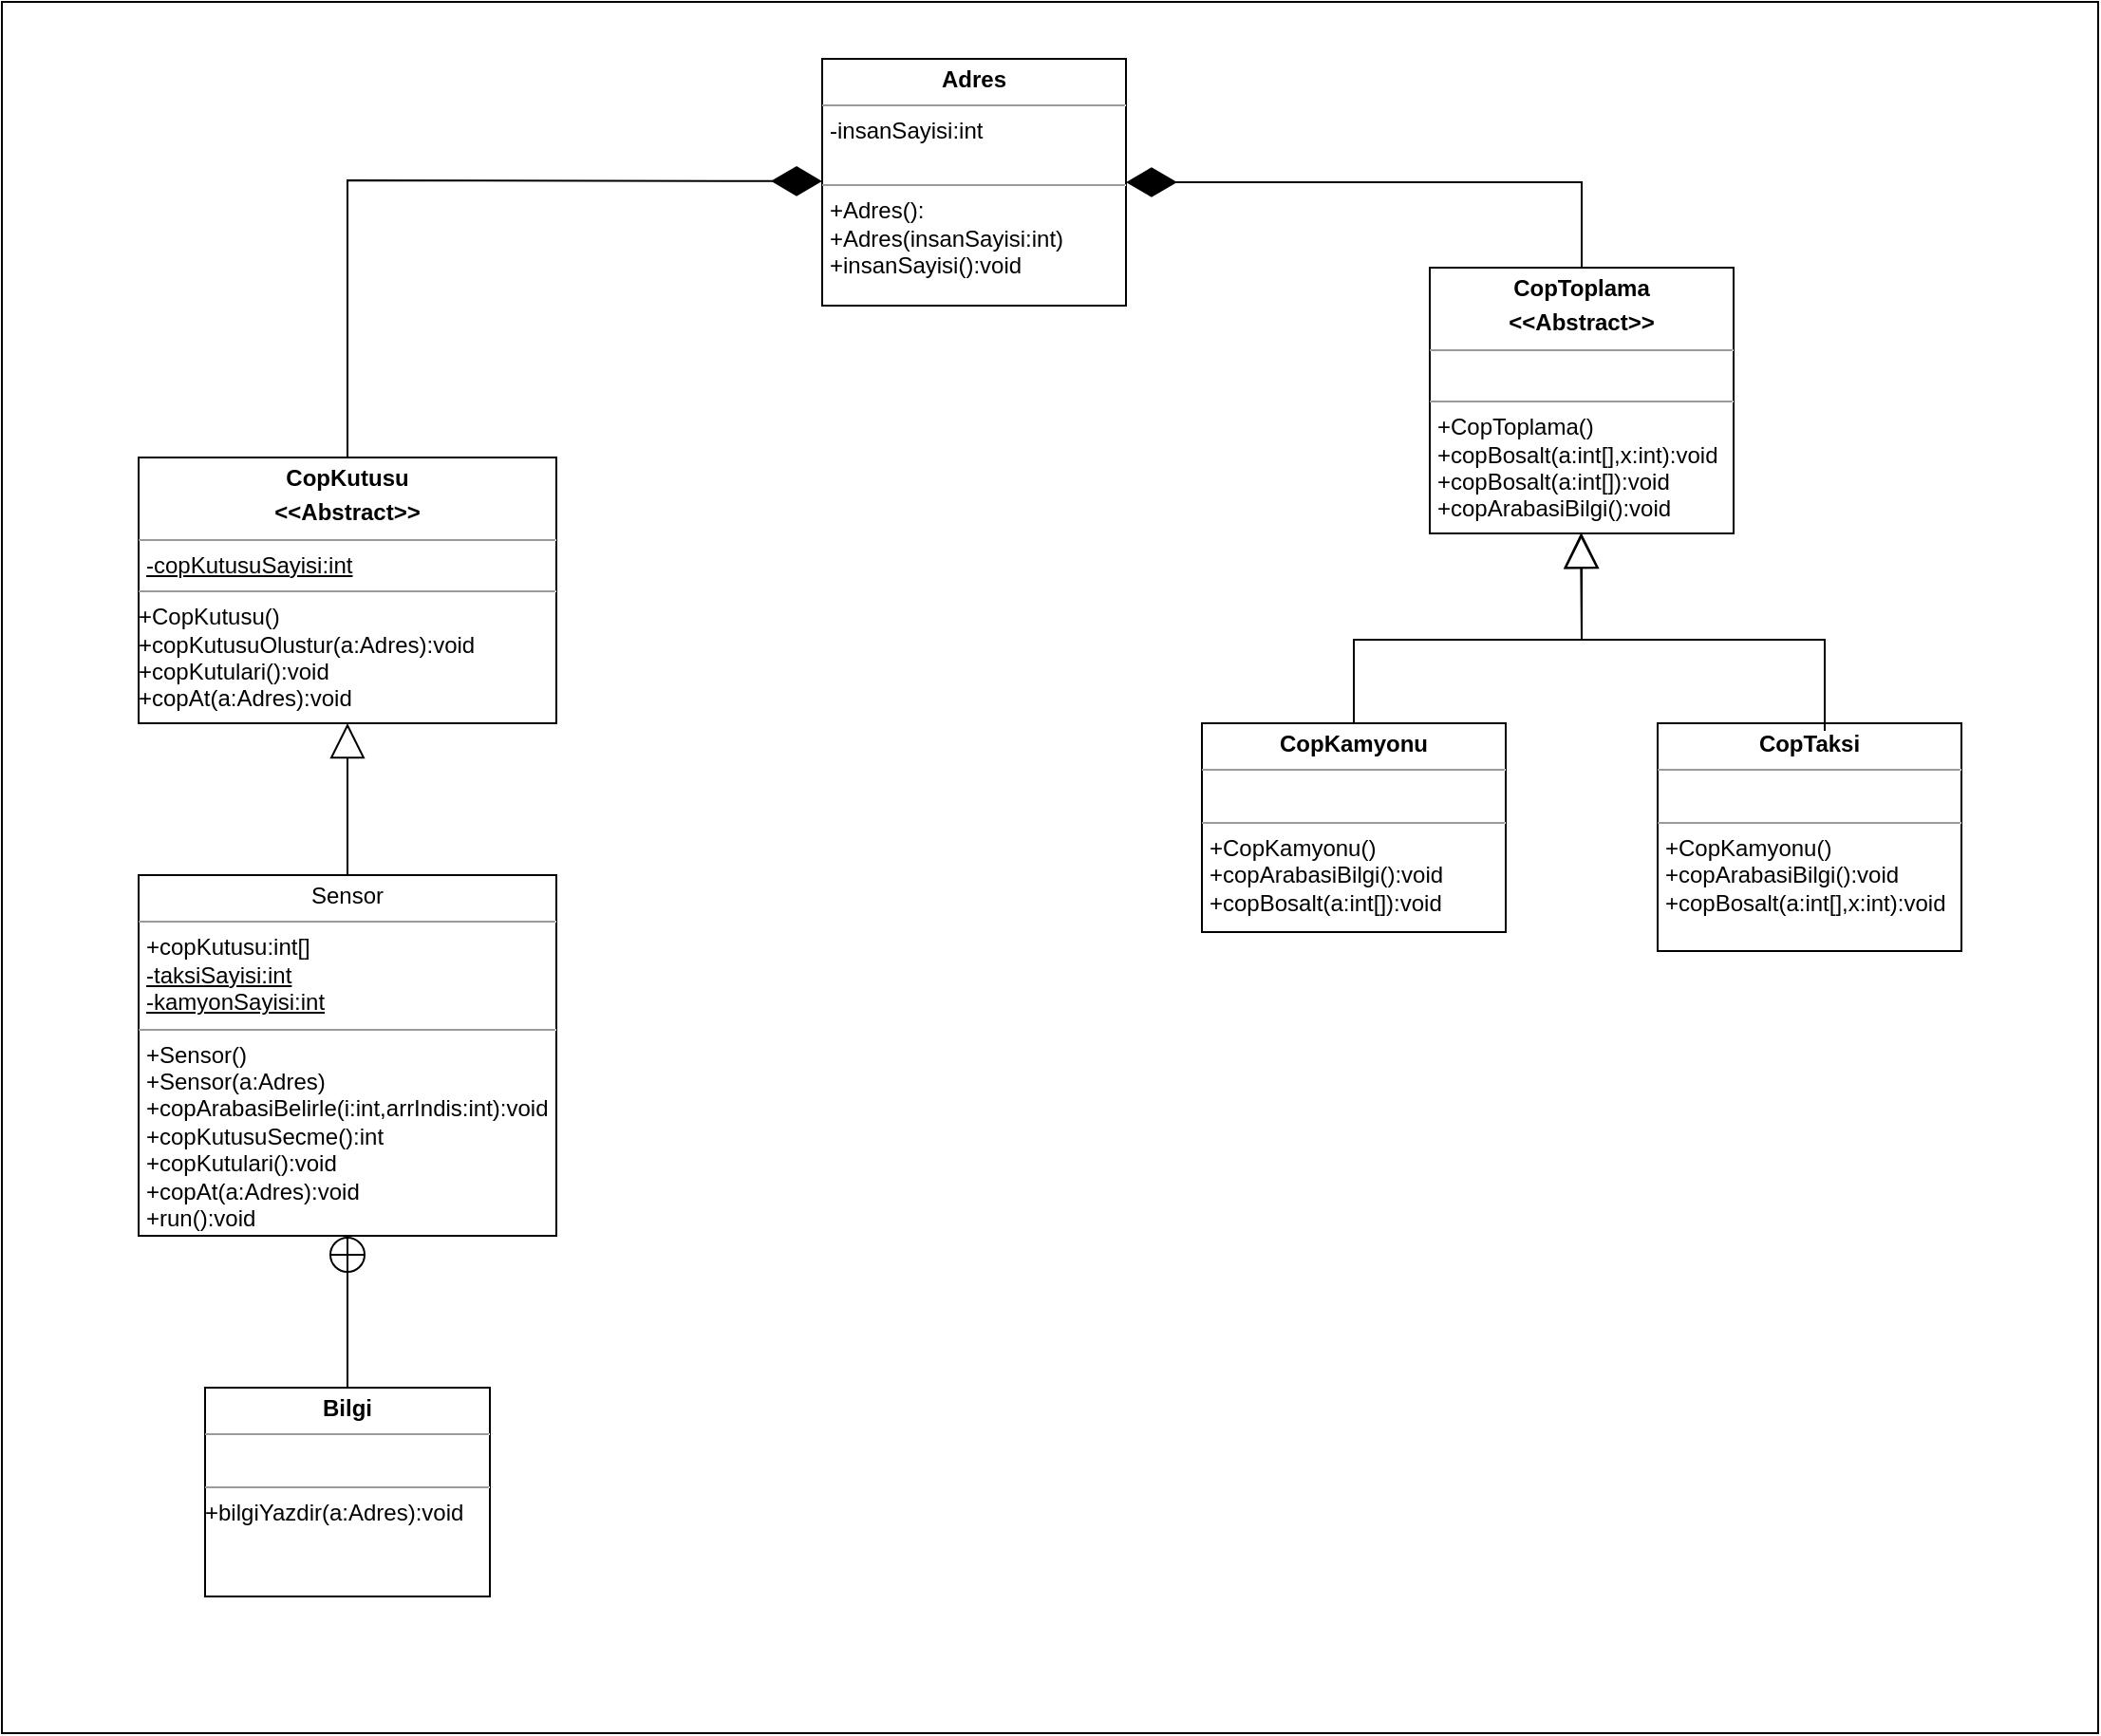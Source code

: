 <mxfile version="20.7.4" type="device"><diagram id="sjiAnxHlDbsPtCneuQ1R" name="Sayfa -1"><mxGraphModel dx="2098" dy="1250" grid="1" gridSize="12" guides="1" tooltips="1" connect="1" arrows="1" fold="1" page="1" pageScale="1" pageWidth="827" pageHeight="1169" background="#ffffff" math="0" shadow="0"><root><mxCell id="0"/><mxCell id="1" parent="0"/><mxCell id="z7FSsrTMvBR6t5qV1KV_-2" value="&lt;p style=&quot;margin:0px;margin-top:4px;text-align:center;&quot;&gt;Sensor&lt;br&gt;&lt;/p&gt;&lt;hr size=&quot;1&quot;&gt;&lt;p style=&quot;margin:0px;margin-left:4px;&quot;&gt;+copKutusu:int[]&lt;/p&gt;&lt;p style=&quot;margin:0px;margin-left:4px;&quot;&gt;&lt;u&gt;-taksiSayisi:int&lt;/u&gt;&lt;/p&gt;&lt;p style=&quot;margin:0px;margin-left:4px;&quot;&gt;&lt;u&gt;-kamyonSayisi:int&lt;/u&gt;&lt;br&gt;&lt;/p&gt;&lt;hr size=&quot;1&quot;&gt;&lt;p style=&quot;margin:0px;margin-left:4px;&quot;&gt;+Sensor()&lt;/p&gt;&lt;p style=&quot;margin:0px;margin-left:4px;&quot;&gt;+Sensor(a:Adres)&lt;br&gt;&lt;/p&gt;&lt;p style=&quot;margin:0px;margin-left:4px;&quot;&gt;+copArabasiBelirle(i:int,arrIndis:int):void&lt;/p&gt;&lt;p style=&quot;margin:0px;margin-left:4px;&quot;&gt;+copKutusuSecme():int&lt;/p&gt;&lt;p style=&quot;margin:0px;margin-left:4px;&quot;&gt;+copKutulari():void&lt;/p&gt;&lt;p style=&quot;margin:0px;margin-left:4px;&quot;&gt;+copAt(a:Adres):void&lt;/p&gt;&lt;p style=&quot;margin:0px;margin-left:4px;&quot;&gt;+run():void&lt;/p&gt;" style="verticalAlign=top;align=left;overflow=fill;fontSize=12;fontFamily=Helvetica;html=1;" parent="1" vertex="1"><mxGeometry x="120" y="460" width="220" height="190" as="geometry"/></mxCell><mxCell id="z7FSsrTMvBR6t5qV1KV_-4" value="&lt;p style=&quot;margin:0px;margin-top:4px;text-align:center;&quot;&gt;&lt;b&gt;Adres&lt;/b&gt;&lt;/p&gt;&lt;hr size=&quot;1&quot;&gt;&lt;p style=&quot;margin:0px;margin-left:4px;&quot;&gt;-insanSayisi:int&lt;/p&gt;&lt;p style=&quot;margin:0px;margin-left:4px;&quot;&gt;&lt;br&gt;&lt;/p&gt;&lt;hr size=&quot;1&quot;&gt;&lt;p style=&quot;margin:0px;margin-left:4px;&quot;&gt;+Adres():&lt;/p&gt;&lt;p style=&quot;margin:0px;margin-left:4px;&quot;&gt;+Adres(insanSayisi:int)&lt;br&gt;&lt;/p&gt;&lt;p style=&quot;margin:0px;margin-left:4px;&quot;&gt;+insanSayisi():void&lt;/p&gt;" style="verticalAlign=top;align=left;overflow=fill;fontSize=12;fontFamily=Helvetica;html=1;" parent="1" vertex="1"><mxGeometry x="480" y="30" width="160" height="130" as="geometry"/></mxCell><mxCell id="z7FSsrTMvBR6t5qV1KV_-5" value="&lt;p style=&quot;margin:0px;margin-top:4px;text-align:center;&quot;&gt;&lt;b&gt;CopKutusu&lt;/b&gt;&lt;/p&gt;&lt;p style=&quot;margin:0px;margin-top:4px;text-align:center;&quot;&gt;&lt;b&gt;&amp;lt;&amp;lt;Abstract&amp;gt;&amp;gt;&lt;/b&gt;&lt;/p&gt;&lt;hr size=&quot;1&quot;&gt;&lt;p style=&quot;margin:0px;margin-left:4px;&quot;&gt;&lt;u&gt;-copKutusuSayisi:int&lt;/u&gt;&lt;br&gt;&lt;/p&gt;&lt;hr size=&quot;1&quot;&gt;&lt;div&gt;+CopKutusu()&lt;br&gt;&lt;/div&gt;&lt;div&gt;+copKutusuOlustur(a:Adres):void&lt;/div&gt;&lt;div&gt;+copKutulari():void&lt;/div&gt;&lt;div&gt;+copAt(a:Adres):void&lt;/div&gt;" style="verticalAlign=top;align=left;overflow=fill;fontSize=12;fontFamily=Helvetica;html=1;" parent="1" vertex="1"><mxGeometry x="120" y="240" width="220" height="140" as="geometry"/></mxCell><mxCell id="z7FSsrTMvBR6t5qV1KV_-6" value="&lt;p style=&quot;margin:0px;margin-top:4px;text-align:center;&quot;&gt;&lt;b&gt;CopTaksi&lt;/b&gt;&lt;br&gt;&lt;/p&gt;&lt;hr size=&quot;1&quot;&gt;&lt;p style=&quot;margin:0px;margin-left:4px;&quot;&gt;&lt;br&gt;&lt;/p&gt;&lt;hr size=&quot;1&quot;&gt;&lt;p style=&quot;margin:0px;margin-left:4px;&quot;&gt;+CopKamyonu()&lt;/p&gt;&lt;p style=&quot;margin:0px;margin-left:4px;&quot;&gt;+copArabasiBilgi():void&lt;br&gt;&lt;/p&gt;&lt;p style=&quot;margin:0px;margin-left:4px;&quot;&gt;+copBosalt(a:int[],x:int):void&lt;/p&gt;" style="verticalAlign=top;align=left;overflow=fill;fontSize=12;fontFamily=Helvetica;html=1;" parent="1" vertex="1"><mxGeometry x="920" y="380" width="160" height="120" as="geometry"/></mxCell><mxCell id="z7FSsrTMvBR6t5qV1KV_-7" value="&lt;p style=&quot;margin:0px;margin-top:4px;text-align:center;&quot;&gt;&lt;b&gt;CopToplama&lt;/b&gt;&lt;/p&gt;&lt;p style=&quot;margin:0px;margin-top:4px;text-align:center;&quot;&gt;&lt;b&gt;&amp;lt;&amp;lt;Abstract&amp;gt;&amp;gt;&lt;/b&gt;&lt;/p&gt;&lt;hr size=&quot;1&quot;&gt;&lt;p style=&quot;margin:0px;margin-left:4px;&quot;&gt;&lt;br&gt;&lt;/p&gt;&lt;hr size=&quot;1&quot;&gt;&lt;p style=&quot;margin:0px;margin-left:4px;&quot;&gt;+CopToplama()&lt;/p&gt;&lt;p style=&quot;margin:0px;margin-left:4px;&quot;&gt;+copBosalt(a:int[],x:int):void&lt;/p&gt;&lt;p style=&quot;margin:0px;margin-left:4px;&quot;&gt;+copBosalt(a:int[]):void&lt;/p&gt;&lt;p style=&quot;margin:0px;margin-left:4px;&quot;&gt;+copArabasiBilgi():void&lt;br&gt;&lt;/p&gt;" style="verticalAlign=top;align=left;overflow=fill;fontSize=12;fontFamily=Helvetica;html=1;" parent="1" vertex="1"><mxGeometry x="800" y="140" width="160" height="140" as="geometry"/></mxCell><mxCell id="z7FSsrTMvBR6t5qV1KV_-8" value="&lt;p style=&quot;margin:0px;margin-top:4px;text-align:center;&quot;&gt;&lt;b&gt;CopKamyonu&lt;/b&gt;&lt;br&gt;&lt;/p&gt;&lt;hr size=&quot;1&quot;&gt;&lt;p style=&quot;margin:0px;margin-left:4px;&quot;&gt;&lt;br&gt;&lt;/p&gt;&lt;hr size=&quot;1&quot;&gt;&lt;p style=&quot;margin:0px;margin-left:4px;&quot;&gt;+CopKamyonu()&lt;/p&gt;&lt;p style=&quot;margin:0px;margin-left:4px;&quot;&gt;+copArabasiBilgi():void&lt;br&gt;&lt;/p&gt;&lt;p style=&quot;margin:0px;margin-left:4px;&quot;&gt;+copBosalt(a:int[]):void&lt;/p&gt;" style="verticalAlign=top;align=left;overflow=fill;fontSize=12;fontFamily=Helvetica;html=1;" parent="1" vertex="1"><mxGeometry x="680" y="380" width="160" height="110" as="geometry"/></mxCell><mxCell id="lXjaxnQK2jYfwIjwURpO-34" value="&lt;p style=&quot;margin:0px;margin-top:4px;text-align:center;&quot;&gt;&lt;b&gt;Bilgi&lt;/b&gt;&lt;br&gt;&lt;/p&gt;&lt;hr size=&quot;1&quot;&gt;&lt;p style=&quot;margin:0px;margin-left:4px;&quot;&gt;&lt;br&gt;&lt;/p&gt;&lt;hr size=&quot;1&quot;&gt;+bilgiYazdir(a:Adres):void" style="verticalAlign=top;align=left;overflow=fill;fontSize=12;fontFamily=Helvetica;html=1;" parent="1" vertex="1"><mxGeometry x="155" y="730" width="150" height="110" as="geometry"/></mxCell><mxCell id="hfvNevb82c9KhqgLovvU-2" value="" style="endArrow=diamondThin;endFill=1;endSize=24;html=1;rounded=0;exitX=0.5;exitY=0;exitDx=0;exitDy=0;" parent="1" source="z7FSsrTMvBR6t5qV1KV_-5" edge="1"><mxGeometry width="160" relative="1" as="geometry"><mxPoint x="320" y="94.44" as="sourcePoint"/><mxPoint x="480" y="94.44" as="targetPoint"/><Array as="points"><mxPoint x="230" y="94"/></Array></mxGeometry></mxCell><mxCell id="hfvNevb82c9KhqgLovvU-3" value="" style="endArrow=diamondThin;endFill=1;endSize=24;html=1;rounded=0;entryX=1;entryY=0.5;entryDx=0;entryDy=0;exitX=0.5;exitY=0;exitDx=0;exitDy=0;" parent="1" source="z7FSsrTMvBR6t5qV1KV_-7" target="z7FSsrTMvBR6t5qV1KV_-4" edge="1"><mxGeometry width="160" relative="1" as="geometry"><mxPoint x="667" y="60" as="sourcePoint"/><mxPoint x="827" y="60" as="targetPoint"/><Array as="points"><mxPoint x="880" y="95"/></Array></mxGeometry></mxCell><mxCell id="C1QkWcHftyJqKsec3fKW-1" value="" style="endArrow=block;endSize=16;endFill=0;html=1;rounded=0;entryX=0.5;entryY=1;entryDx=0;entryDy=0;exitX=0.5;exitY=0;exitDx=0;exitDy=0;" edge="1" parent="1" source="z7FSsrTMvBR6t5qV1KV_-2" target="z7FSsrTMvBR6t5qV1KV_-5"><mxGeometry x="-0.368" y="-190" width="160" relative="1" as="geometry"><mxPoint x="230" y="456" as="sourcePoint"/><mxPoint x="448" y="444" as="targetPoint"/><mxPoint as="offset"/></mxGeometry></mxCell><mxCell id="C1QkWcHftyJqKsec3fKW-2" value="" style="endArrow=block;endSize=16;endFill=0;html=1;rounded=0;entryX=0.5;entryY=1;entryDx=0;entryDy=0;exitX=0.5;exitY=0;exitDx=0;exitDy=0;" edge="1" parent="1" source="z7FSsrTMvBR6t5qV1KV_-8" target="z7FSsrTMvBR6t5qV1KV_-7"><mxGeometry x="-0.368" y="-190" width="160" relative="1" as="geometry"><mxPoint x="756" y="380" as="sourcePoint"/><mxPoint x="756" y="304" as="targetPoint"/><mxPoint as="offset"/><Array as="points"><mxPoint x="760" y="336"/><mxPoint x="880" y="336"/></Array></mxGeometry></mxCell><mxCell id="C1QkWcHftyJqKsec3fKW-4" value="" style="endArrow=block;endSize=16;endFill=0;html=1;rounded=0;entryX=0.5;entryY=1;entryDx=0;entryDy=0;exitX=0.55;exitY=0.033;exitDx=0;exitDy=0;exitPerimeter=0;" edge="1" parent="1" source="z7FSsrTMvBR6t5qV1KV_-6"><mxGeometry x="-0.368" y="-190" width="160" relative="1" as="geometry"><mxPoint x="879.5" y="360" as="sourcePoint"/><mxPoint x="879.5" y="280" as="targetPoint"/><mxPoint as="offset"/><Array as="points"><mxPoint x="1008" y="336"/><mxPoint x="880" y="336"/></Array></mxGeometry></mxCell><mxCell id="C1QkWcHftyJqKsec3fKW-5" value="" style="endArrow=circlePlus;startArrow=none;endFill=0;startFill=0;endSize=8;html=1;labelBackgroundColor=none;rounded=0;entryX=0.5;entryY=1;entryDx=0;entryDy=0;exitX=0.5;exitY=0;exitDx=0;exitDy=0;" edge="1" parent="1" source="lXjaxnQK2jYfwIjwURpO-34" target="z7FSsrTMvBR6t5qV1KV_-2"><mxGeometry width="160" relative="1" as="geometry"><mxPoint x="414" y="696" as="sourcePoint"/><mxPoint x="574" y="696" as="targetPoint"/></mxGeometry></mxCell><mxCell id="C1QkWcHftyJqKsec3fKW-6" value="" style="rounded=0;whiteSpace=wrap;html=1;fillColor=none;" vertex="1" parent="1"><mxGeometry x="48" width="1104" height="912" as="geometry"/></mxCell></root></mxGraphModel></diagram></mxfile>